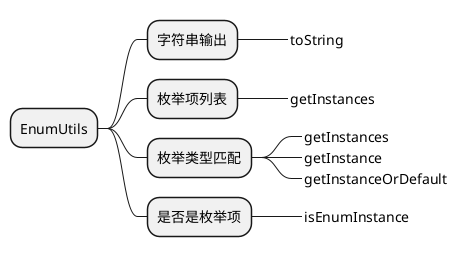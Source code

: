 @startmindmap

* EnumUtils

** 字符串输出
***_ toString

** 枚举项列表
***_ getInstances

** 枚举类型匹配
***_ getInstances
***_ getInstance
***_ getInstanceOrDefault

** 是否是枚举项
***_ isEnumInstance


@endmindmap